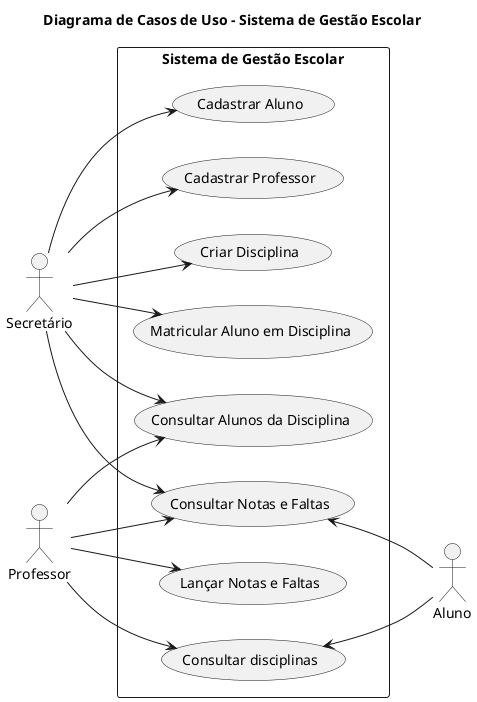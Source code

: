 @startuml
' Título do Diagrama
title Diagrama de Casos de Uso - Sistema de Gestão Escolar

' Layout da esquerda para a direita
left to right direction

' Definição dos Atores
actor Secretário
actor Professor
actor Aluno

' Delimitação do Sistema com um retângulo
rectangle "Sistema de Gestão Escolar" {
  ' Casos de Uso do Secretário
  (Cadastrar Aluno) as UC1
  (Cadastrar Professor) as UC2
  (Criar Disciplina) as UC3
  (Matricular Aluno em Disciplina) as UC4

  ' Caso de Uso do Professor
  (Lançar Notas e Faltas) as UC5

  ' Caso de Uso Compartilhado
  (Consultar Alunos da Disciplina) as UC6
  (Consultar Notas e Faltas) as UC7
  (Consultar disciplinas) as UC8
}

' Relacionamentos do Secretário com os Casos de Uso
Secretário --> UC1
Secretário --> UC2
Secretário --> UC3
Secretário --> UC4

' Relacionamento do Professor com os Casos de Uso
Professor --> UC5

' Ambos os atores podem realizar a consulta
Secretário --> UC6
Professor --> UC6

' Todos os atores podem realizar a consulta
Secretário --> UC7
Professor --> UC7
UC7 <-- Aluno

' Ambos os atores podem realizar a consulta
Professor --> UC8
UC8 <-- Aluno
@enduml
